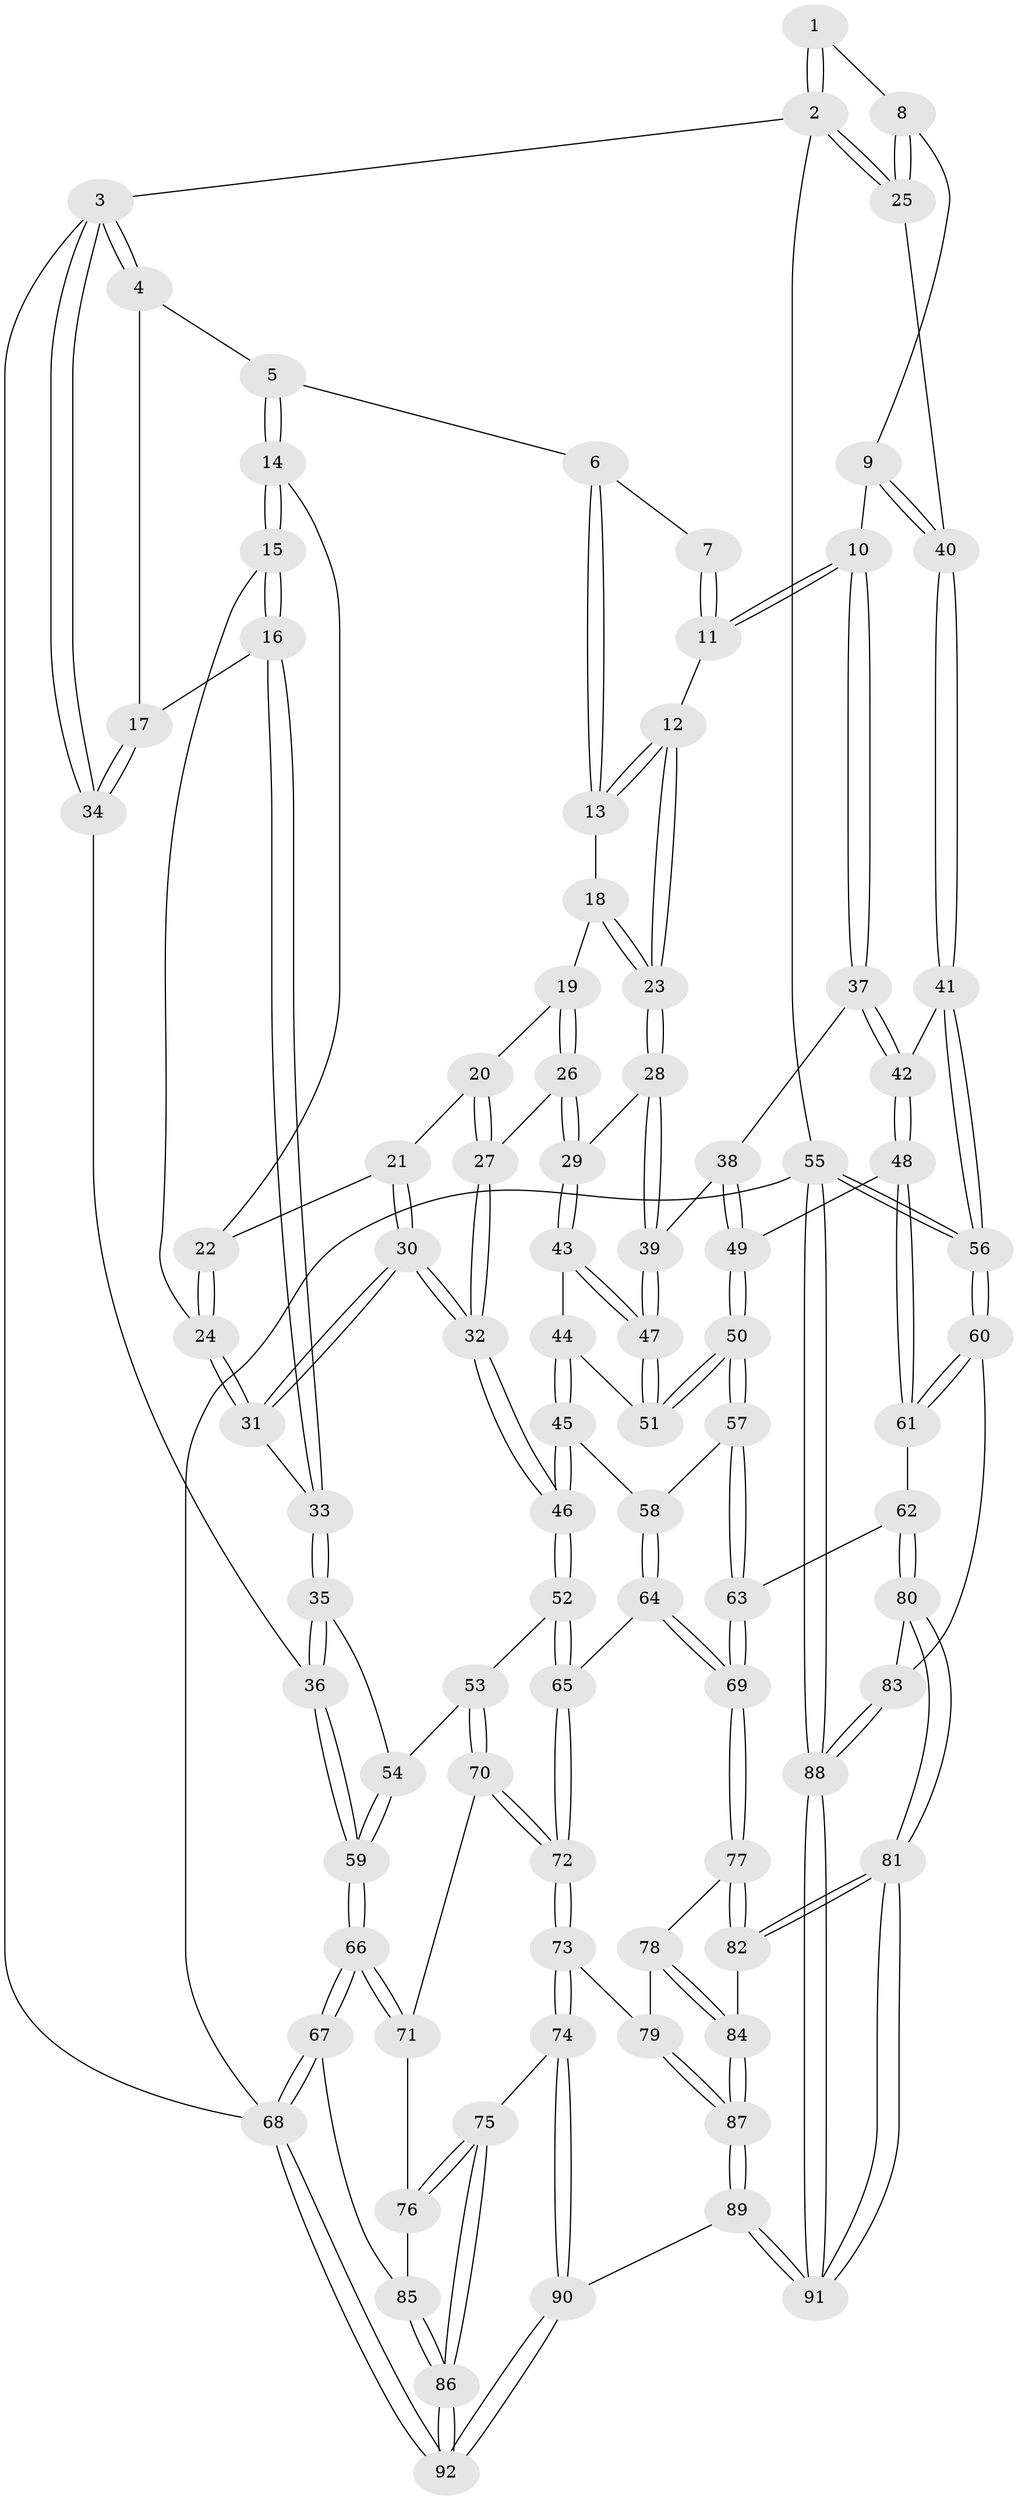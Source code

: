 // Generated by graph-tools (version 1.1) at 2025/51/03/09/25 03:51:11]
// undirected, 92 vertices, 227 edges
graph export_dot {
graph [start="1"]
  node [color=gray90,style=filled];
  1 [pos="+0.7128916539092827+0"];
  2 [pos="+1+0"];
  3 [pos="+0+0"];
  4 [pos="+0.29600160896643984+0"];
  5 [pos="+0.2989940852236026+0"];
  6 [pos="+0.5461879981039839+0"];
  7 [pos="+0.6937666415200043+0"];
  8 [pos="+0.8327924841299336+0.08674801849927846"];
  9 [pos="+0.8004426066135111+0.1925901332372824"];
  10 [pos="+0.7964732676630253+0.19821975924389829"];
  11 [pos="+0.7331182183014705+0.15880776920600798"];
  12 [pos="+0.6593550169501187+0.12930740419246428"];
  13 [pos="+0.5493416273248141+0"];
  14 [pos="+0.29618727336870904+0"];
  15 [pos="+0.16521252004841439+0.13014918755299054"];
  16 [pos="+0.07547880437926806+0.14412033991798595"];
  17 [pos="+0.046798001209005506+0.12667901071184487"];
  18 [pos="+0.5309439660019711+0"];
  19 [pos="+0.5024182228913806+0.12923616988887376"];
  20 [pos="+0.4067656950421238+0.14462104571064394"];
  21 [pos="+0.3131852010217206+0.08935268686737825"];
  22 [pos="+0.30048555271844446+0"];
  23 [pos="+0.6085330720443186+0.21188008873552136"];
  24 [pos="+0.18675029051489095+0.16943280325418214"];
  25 [pos="+1+0.0873621344086426"];
  26 [pos="+0.5115763922442268+0.23765428544860287"];
  27 [pos="+0.4370283202291541+0.24658751451422734"];
  28 [pos="+0.5989811721314974+0.23418496763570967"];
  29 [pos="+0.5340397319402969+0.2530645551986151"];
  30 [pos="+0.2708072429469977+0.30291135983605344"];
  31 [pos="+0.24543095024201836+0.3049399075571707"];
  32 [pos="+0.27840973252104756+0.3069446420491722"];
  33 [pos="+0.20479947582234684+0.3156745704607741"];
  34 [pos="+0+0.17605339635939093"];
  35 [pos="+0.1499925393538734+0.3501668600528475"];
  36 [pos="+0+0.3818177512973465"];
  37 [pos="+0.7912257328578772+0.2495202180258803"];
  38 [pos="+0.733970219529919+0.2774880035335647"];
  39 [pos="+0.7165154174462607+0.28220905686065084"];
  40 [pos="+1+0.1424634169693957"];
  41 [pos="+1+0.3354788077399364"];
  42 [pos="+0.9303899843353086+0.38261341283716993"];
  43 [pos="+0.5371043436118464+0.2966430428167177"];
  44 [pos="+0.5162248019640235+0.3639331443579174"];
  45 [pos="+0.4105433856451397+0.4855545324651358"];
  46 [pos="+0.3995891004755966+0.4870408921295172"];
  47 [pos="+0.6566829244713059+0.3788611269248796"];
  48 [pos="+0.8519538402268173+0.4837074081717031"];
  49 [pos="+0.7591776485517893+0.4981140366808962"];
  50 [pos="+0.6736945573627998+0.5258186394334698"];
  51 [pos="+0.652626884995686+0.4407877279264878"];
  52 [pos="+0.363405765795448+0.5509158680838221"];
  53 [pos="+0.2310938085367795+0.6352133868780728"];
  54 [pos="+0.16828503939115302+0.5074348291786228"];
  55 [pos="+1+1"];
  56 [pos="+1+0.7630019208620363"];
  57 [pos="+0.6631339837513832+0.5391680615435765"];
  58 [pos="+0.5440932883648731+0.5288292539864892"];
  59 [pos="+0+0.5559079737304162"];
  60 [pos="+1+0.7395173020553626"];
  61 [pos="+0.9295354759612204+0.6745741005299604"];
  62 [pos="+0.7392654831575497+0.7283077590207975"];
  63 [pos="+0.6748548153834357+0.6658511868014914"];
  64 [pos="+0.49183136272090244+0.725746065004328"];
  65 [pos="+0.46312322217359303+0.707844107188067"];
  66 [pos="+0+0.6416467432371777"];
  67 [pos="+0+0.7731353696925887"];
  68 [pos="+0+1"];
  69 [pos="+0.5170765844589642+0.7518162644820698"];
  70 [pos="+0.22216258452025212+0.6503486419670205"];
  71 [pos="+0.20967859204024797+0.6570615014096276"];
  72 [pos="+0.3185710288941776+0.7619130805463994"];
  73 [pos="+0.3409799240805743+0.8538828029228885"];
  74 [pos="+0.3062539186312782+0.9019702260069052"];
  75 [pos="+0.215710012670036+0.8953386838759352"];
  76 [pos="+0.16213661490944656+0.8236185867282794"];
  77 [pos="+0.5151672669402845+0.7707513666069845"];
  78 [pos="+0.5053751049313215+0.7886808925734681"];
  79 [pos="+0.425293950277528+0.8480053793664858"];
  80 [pos="+0.7394627928452112+0.858065779897686"];
  81 [pos="+0.7164736820848068+0.8999160481230409"];
  82 [pos="+0.6989876027170459+0.8986237223142517"];
  83 [pos="+0.8846715600316851+0.856314601108287"];
  84 [pos="+0.5525964147708915+0.9406427817932352"];
  85 [pos="+0.07770774943584638+0.8402789005456865"];
  86 [pos="+0.12188063666984211+1"];
  87 [pos="+0.4955983116060397+1"];
  88 [pos="+0.9505289631899649+1"];
  89 [pos="+0.439599243110677+1"];
  90 [pos="+0.4019425855806361+1"];
  91 [pos="+0.8322855497774975+1"];
  92 [pos="+0+1"];
  1 -- 2;
  1 -- 2;
  1 -- 8;
  2 -- 3;
  2 -- 25;
  2 -- 25;
  2 -- 55;
  3 -- 4;
  3 -- 4;
  3 -- 34;
  3 -- 34;
  3 -- 68;
  4 -- 5;
  4 -- 17;
  5 -- 6;
  5 -- 14;
  5 -- 14;
  6 -- 7;
  6 -- 13;
  6 -- 13;
  7 -- 11;
  7 -- 11;
  8 -- 9;
  8 -- 25;
  8 -- 25;
  9 -- 10;
  9 -- 40;
  9 -- 40;
  10 -- 11;
  10 -- 11;
  10 -- 37;
  10 -- 37;
  11 -- 12;
  12 -- 13;
  12 -- 13;
  12 -- 23;
  12 -- 23;
  13 -- 18;
  14 -- 15;
  14 -- 15;
  14 -- 22;
  15 -- 16;
  15 -- 16;
  15 -- 24;
  16 -- 17;
  16 -- 33;
  16 -- 33;
  17 -- 34;
  17 -- 34;
  18 -- 19;
  18 -- 23;
  18 -- 23;
  19 -- 20;
  19 -- 26;
  19 -- 26;
  20 -- 21;
  20 -- 27;
  20 -- 27;
  21 -- 22;
  21 -- 30;
  21 -- 30;
  22 -- 24;
  22 -- 24;
  23 -- 28;
  23 -- 28;
  24 -- 31;
  24 -- 31;
  25 -- 40;
  26 -- 27;
  26 -- 29;
  26 -- 29;
  27 -- 32;
  27 -- 32;
  28 -- 29;
  28 -- 39;
  28 -- 39;
  29 -- 43;
  29 -- 43;
  30 -- 31;
  30 -- 31;
  30 -- 32;
  30 -- 32;
  31 -- 33;
  32 -- 46;
  32 -- 46;
  33 -- 35;
  33 -- 35;
  34 -- 36;
  35 -- 36;
  35 -- 36;
  35 -- 54;
  36 -- 59;
  36 -- 59;
  37 -- 38;
  37 -- 42;
  37 -- 42;
  38 -- 39;
  38 -- 49;
  38 -- 49;
  39 -- 47;
  39 -- 47;
  40 -- 41;
  40 -- 41;
  41 -- 42;
  41 -- 56;
  41 -- 56;
  42 -- 48;
  42 -- 48;
  43 -- 44;
  43 -- 47;
  43 -- 47;
  44 -- 45;
  44 -- 45;
  44 -- 51;
  45 -- 46;
  45 -- 46;
  45 -- 58;
  46 -- 52;
  46 -- 52;
  47 -- 51;
  47 -- 51;
  48 -- 49;
  48 -- 61;
  48 -- 61;
  49 -- 50;
  49 -- 50;
  50 -- 51;
  50 -- 51;
  50 -- 57;
  50 -- 57;
  52 -- 53;
  52 -- 65;
  52 -- 65;
  53 -- 54;
  53 -- 70;
  53 -- 70;
  54 -- 59;
  54 -- 59;
  55 -- 56;
  55 -- 56;
  55 -- 88;
  55 -- 88;
  55 -- 68;
  56 -- 60;
  56 -- 60;
  57 -- 58;
  57 -- 63;
  57 -- 63;
  58 -- 64;
  58 -- 64;
  59 -- 66;
  59 -- 66;
  60 -- 61;
  60 -- 61;
  60 -- 83;
  61 -- 62;
  62 -- 63;
  62 -- 80;
  62 -- 80;
  63 -- 69;
  63 -- 69;
  64 -- 65;
  64 -- 69;
  64 -- 69;
  65 -- 72;
  65 -- 72;
  66 -- 67;
  66 -- 67;
  66 -- 71;
  66 -- 71;
  67 -- 68;
  67 -- 68;
  67 -- 85;
  68 -- 92;
  68 -- 92;
  69 -- 77;
  69 -- 77;
  70 -- 71;
  70 -- 72;
  70 -- 72;
  71 -- 76;
  72 -- 73;
  72 -- 73;
  73 -- 74;
  73 -- 74;
  73 -- 79;
  74 -- 75;
  74 -- 90;
  74 -- 90;
  75 -- 76;
  75 -- 76;
  75 -- 86;
  75 -- 86;
  76 -- 85;
  77 -- 78;
  77 -- 82;
  77 -- 82;
  78 -- 79;
  78 -- 84;
  78 -- 84;
  79 -- 87;
  79 -- 87;
  80 -- 81;
  80 -- 81;
  80 -- 83;
  81 -- 82;
  81 -- 82;
  81 -- 91;
  81 -- 91;
  82 -- 84;
  83 -- 88;
  83 -- 88;
  84 -- 87;
  84 -- 87;
  85 -- 86;
  85 -- 86;
  86 -- 92;
  86 -- 92;
  87 -- 89;
  87 -- 89;
  88 -- 91;
  88 -- 91;
  89 -- 90;
  89 -- 91;
  89 -- 91;
  90 -- 92;
  90 -- 92;
}
